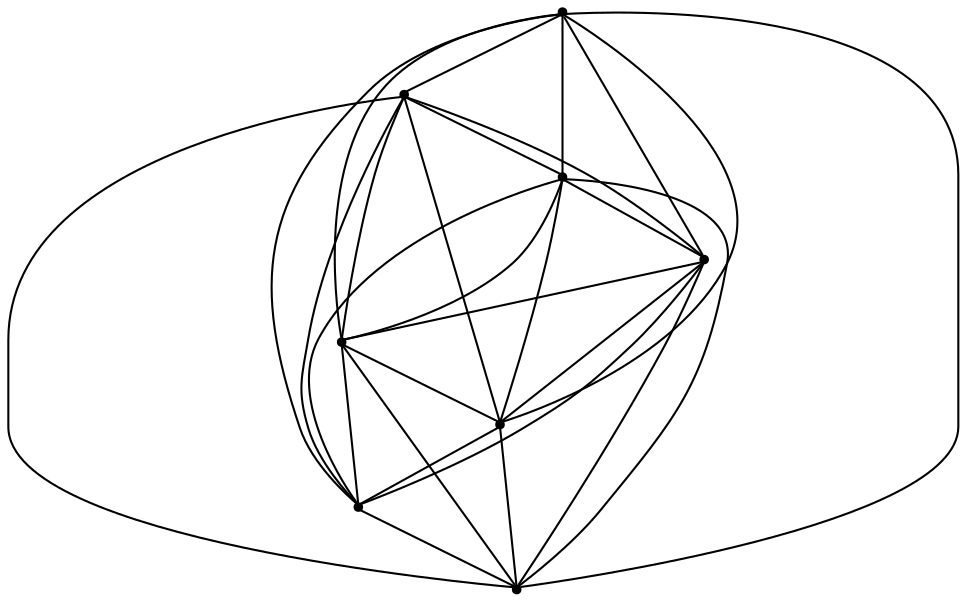 graph {
  node [shape=point,comment="{\"directed\":false,\"doi\":\"10.1007/11618058_25\",\"figure\":\"2\"}"]

  v0 [pos="1062.8060319767442,709.5624923706055"]
  v1 [pos="817.9271711482558,513.6958440144856"]
  v2 [pos="915.8787154796512,513.6958440144856"]
  v3 [pos="670.9997910610465,317.8290685017903"]
  v4 [pos="866.9029433139534,464.72911834716797"]
  v5 [pos="866.9029433139534,562.6625696818033"]
  v6 [pos="1062.8060319767442,317.8290685017903"]
  v7 [pos="670.9997910610465,709.5624923706055"]

  v0 -- v1 [id="-1",pos="1062.8060319767442,709.5624923706055 946.7136264534884,705.9331893920898 846.949191497093,626.1373519897461 817.9271711482558,513.6958440144856"]
  v7 -- v5 [id="-2",pos="670.9997910610465,709.5624923706055 866.9029433139534,562.6625696818033 866.9029433139534,562.6625696818033 866.9029433139534,562.6625696818033"]
  v7 -- v6 [id="-3",pos="670.9997910610465,709.5624923706055 1062.8060319767442,317.8290685017903 1062.8060319767442,317.8290685017903 1062.8060319767442,317.8290685017903"]
  v3 -- v1 [id="-4",pos="670.9997910610465,317.8290685017903 817.9271711482558,513.6958440144856 817.9271711482558,513.6958440144856 817.9271711482558,513.6958440144856"]
  v3 -- v7 [id="-5",pos="670.9997910610465,317.8290685017903 670.9997910610465,709.5624923706055 670.9997910610465,709.5624923706055 670.9997910610465,709.5624923706055"]
  v1 -- v5 [id="-6",pos="817.9271711482558,513.6958440144856 866.9029433139534,562.6625696818033 866.9029433139534,562.6625696818033 866.9029433139534,562.6625696818033"]
  v1 -- v2 [id="-7",pos="817.9271711482558,513.6958440144856 786.8713481104651,522.9416529337565 786.8713481104651,522.9416529337565 786.8713481104651,522.9416529337565 754.2194767441861,531.1040878295898 688.9198037790698,547.4248886108398 655.1135174418605,590.0500615437825 621.3072311046511,632.6790491739908 618.998464752907,701.6040166219075 662.5232285610465,739.0874862670898 706.0438590116279,776.5707015991211 795.3979560319767,782.6083501180012 882.6392078488371,781.3998540242512 969.8803960755814,780.1916122436523 1055.0087390988372,771.7415491739908 1107.5351925872094,741.5583928426106 1160.0616460755814,711.3790512084961 1179.9820130813953,659.4666163126627 1142.8709484011629,618.04993947347 1105.7598837209302,576.6291936238606 1011.6173237645348,545.7042058308919 964.5460755813954,530.2457809448242 915.8787154796512,513.6958440144856 915.8787154796512,513.6958440144856 915.8787154796512,513.6958440144856"]
  v4 -- v3 [id="-8",pos="866.9029433139534,464.72911834716797 670.9997910610465,317.8290685017903 670.9997910610465,317.8290685017903 670.9997910610465,317.8290685017903"]
  v2 -- v6 [id="-9",pos="915.8787154796512,513.6958440144856 1062.8060319767442,317.8290685017903 1062.8060319767442,317.8290685017903 1062.8060319767442,317.8290685017903"]
  v4 -- v5 [id="-10",pos="866.9029433139534,464.72911834716797 877.5465933866279,434.8084131876627 877.5465933866279,434.8084131876627 877.5465933866279,434.8084131876627 886.5940679505813,403.804079691569 904.693277616279,341.79159800211585 943.9255813953488,305.65408070882154 983.1620185319767,269.52075958251953 1043.5357467296512,259.2583338419596 1079.3841024709302,290.26241302490234 1115.2283248546512,321.2708155314127 1126.5471111918605,393.54165395100904 1131.3771620639534,476.2416203816731 1136.2072129360465,558.937390645345 1134.5485283430232,652.058219909668 1097.816715116279,701.0249455769856 1061.0849018895349,749.9916712443033 989.2798328488371,754.8040390014648 945.2133448401163,724.5667139689127 901.146793241279,694.325065612793 884.8228924418604,629.0375391642252 876.6588753633721,596.3916142781575 868.4948582848837,563.7500127156575 876.6588753633721,596.3916142781575 876.6588753633721,596.3916142781575 866.9029433139534,562.6625696818033 866.9029433139534,562.6625696818033 866.9029433139534,562.6625696818033"]
  v0 -- v3 [id="-11",pos="1062.8060319767442,709.5624923706055 670.9997910610465,317.8290685017903 670.9997910610465,317.8290685017903 670.9997910610465,317.8290685017903"]
  v7 -- v4 [id="-12",pos="670.9997910610465,709.5624923706055 674.6255087209303,593.4916814168294 754.4361918604651,493.74574025472 866.9029433139534,464.72911834716797"]
  v3 -- v5 [id="-13",pos="670.9997910610465,317.8290685017903 674.6255087209303,433.8956832885742 754.4361918604651,533.6456934611002 866.9029433139534,562.6625696818033"]
  v1 -- v7 [id="-14",pos="817.9271711482558,513.6958440144856 670.9997910610465,709.5624923706055 670.9997910610465,709.5624923706055 670.9997910610465,709.5624923706055"]
  v6 -- v0 [id="-15",pos="1062.8060319767442,317.8290685017903 1062.8060319767442,709.5624923706055 1062.8060319767442,709.5624923706055 1062.8060319767442,709.5624923706055"]
  v1 -- v6 [id="-16",pos="817.9271711482558,513.6958440144856 846.949191497093,401.2540817260742 946.7136264534884,321.4541753133137 1062.8060319767442,317.8290685017903"]
  v5 -- v6 [id="-17",pos="866.9029433139534,562.6625696818033 979.3654978197675,533.6456934611002 1059.1761809593022,433.8956832885742 1062.8060319767442,317.8290685017903"]
  v4 -- v0 [id="-18",pos="866.9029433139534,464.72911834716797 979.3654978197675,493.74574025472 1059.1761809593022,593.4916814168294 1062.8060319767442,709.5624923706055"]
  v5 -- v2 [id="-20",pos="866.9029433139534,562.6625696818033 915.8787154796512,513.6958440144856 915.8787154796512,513.6958440144856 915.8787154796512,513.6958440144856"]
  v7 -- v2 [id="-21",pos="670.9997910610465,709.5624923706055 787.0880632267442,705.9331893920898 886.8524345930232,626.1373519897461 915.8787154796512,513.6958440144856"]
  v5 -- v0 [id="-22",pos="866.9029433139534,562.6625696818033 1062.8060319767442,709.5624923706055 1062.8060319767442,709.5624923706055 1062.8060319767442,709.5624923706055"]
  v2 -- v3 [id="-23",pos="915.8787154796512,513.6958440144856 886.8524345930232,401.2540817260742 787.0880632267442,321.4541753133137 670.9997910610465,317.8290685017903"]
  v0 -- v7 [id="-25",pos="1062.8060319767442,709.5624923706055 670.9997910610465,709.5624923706055 670.9997910610465,709.5624923706055 670.9997910610465,709.5624923706055"]
  v6 -- v3 [id="-26",pos="1062.8060319767442,317.8290685017903 670.9997910610465,317.8290685017903 670.9997910610465,317.8290685017903 670.9997910610465,317.8290685017903"]
  v1 -- v4 [id="-27",pos="817.9271711482558,513.6958440144856 866.9029433139534,464.72911834716797 866.9029433139534,464.72911834716797 866.9029433139534,464.72911834716797"]
  v0 -- v2 [id="-28",pos="1062.8060319767442,709.5624923706055 915.8787154796512,513.6958440144856 915.8787154796512,513.6958440144856 915.8787154796512,513.6958440144856"]
  v6 -- v4 [id="-29",pos="1062.8060319767442,317.8290685017903 866.9029433139534,464.72911834716797 866.9029433139534,464.72911834716797 866.9029433139534,464.72911834716797"]
  v4 -- v2 [id="-30",pos="866.9029433139534,464.72911834716797 915.8787154796512,513.6958440144856 915.8787154796512,513.6958440144856 915.8787154796512,513.6958440144856"]
}